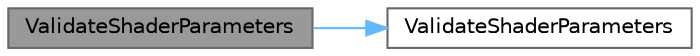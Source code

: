 digraph "ValidateShaderParameters"
{
 // INTERACTIVE_SVG=YES
 // LATEX_PDF_SIZE
  bgcolor="transparent";
  edge [fontname=Helvetica,fontsize=10,labelfontname=Helvetica,labelfontsize=10];
  node [fontname=Helvetica,fontsize=10,shape=box,height=0.2,width=0.4];
  rankdir="LR";
  Node1 [id="Node000001",label="ValidateShaderParameters",height=0.2,width=0.4,color="gray40", fillcolor="grey60", style="filled", fontcolor="black",tooltip=" "];
  Node1 -> Node2 [id="edge1_Node000001_Node000002",color="steelblue1",style="solid",tooltip=" "];
  Node2 [id="Node000002",label="ValidateShaderParameters",height=0.2,width=0.4,color="grey40", fillcolor="white", style="filled",URL="$dc/d10/ShaderParameterStruct_8h.html#a5274387ea00a859e035e03d8cade0000",tooltip="Validates that all resource parameters of a shader are set."];
}
